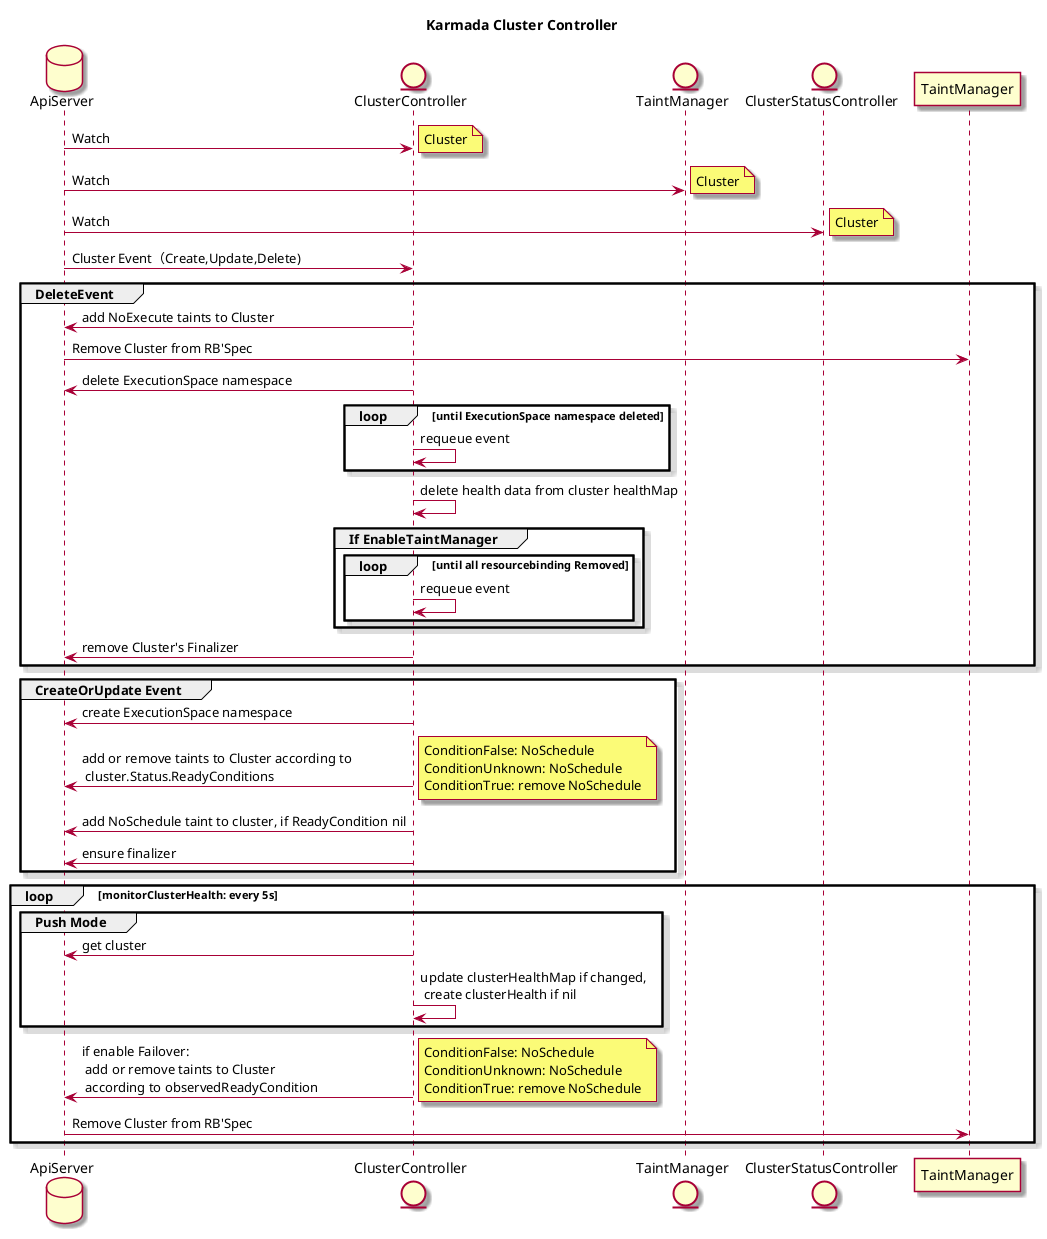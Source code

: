 @startuml

skin rose

title "Karmada Cluster Controller"


database "ApiServer" as ApiServer
entity "ClusterController" as cc
entity "TaintManager" as tm
entity "ClusterStatusController" as csc



ApiServer -> cc : Watch

note right
Cluster
end note

ApiServer -> tm : Watch

note right
Cluster
end note


ApiServer -> csc : Watch

note right
Cluster
end note


ApiServer -> cc: Cluster Event（Create,Update,Delete)

group DeleteEvent
    cc -> ApiServer: add NoExecute taints to Cluster
    ApiServer -> TaintManager: Remove Cluster from RB'Spec

    cc -> ApiServer: delete ExecutionSpace namespace 
    loop until ExecutionSpace namespace deleted
        cc -> cc: requeue event
    end
    cc -> cc: delete health data from cluster healthMap
    group If EnableTaintManager 
        loop until all resourcebinding Removed
            cc -> cc: requeue event
        end
    end 
    cc -> ApiServer: remove Cluster's Finalizer
end

group CreateOrUpdate Event
    cc -> ApiServer: create ExecutionSpace namespace
    cc -> ApiServer: add or remove taints to Cluster according to \n cluster.Status.ReadyConditions
    note right
        ConditionFalse: NoSchedule
        ConditionUnknown: NoSchedule
        ConditionTrue: remove NoSchedule
    end note
    cc -> ApiServer: add NoSchedule taint to cluster, if ReadyCondition nil
    cc -> ApiServer: ensure finalizer
end



loop monitorClusterHealth: every 5s 
    group Push Mode       
        cc -> ApiServer: get cluster
        cc -> cc: update clusterHealthMap if changed, \n create clusterHealth if nil
    end
    cc -> ApiServer: if enable Failover: \n add or remove taints to Cluster \n according to observedReadyCondition
    note right
        ConditionFalse: NoSchedule
        ConditionUnknown: NoSchedule
        ConditionTrue: remove NoSchedule
    end note
    ApiServer -> TaintManager: Remove Cluster from RB'Spec


end

@enduml

